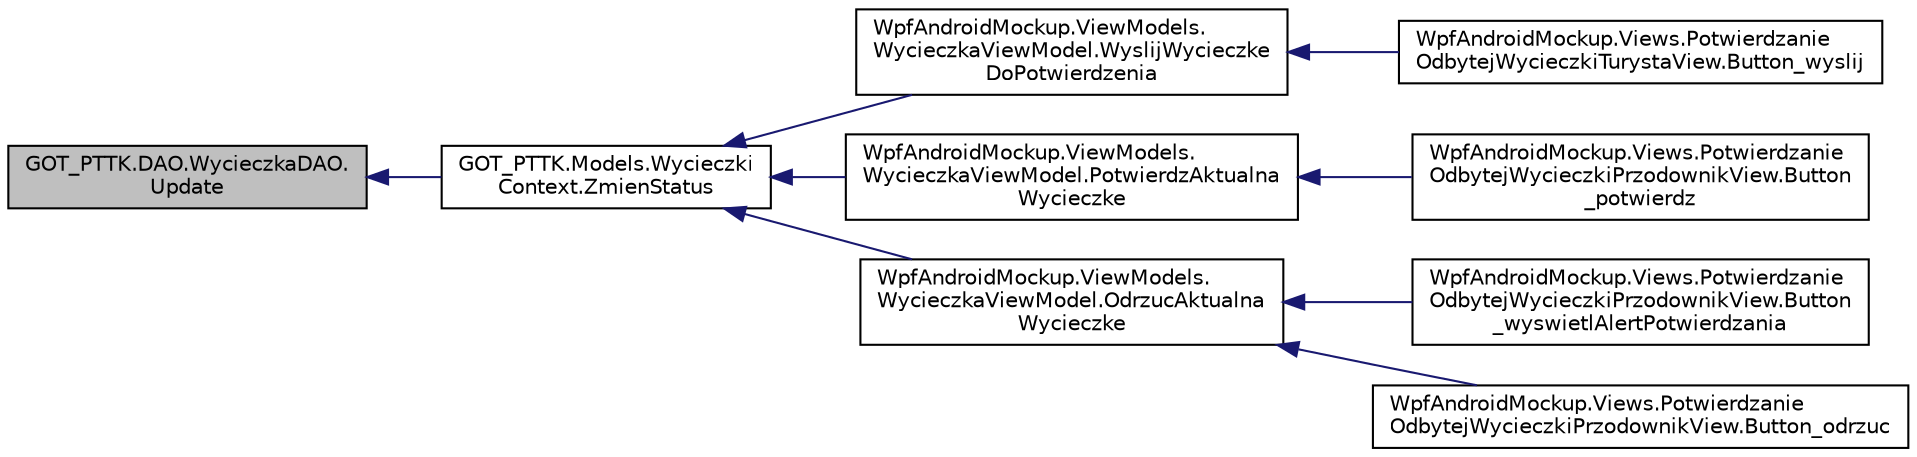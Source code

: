 digraph "GOT_PTTK.DAO.WycieczkaDAO.Update"
{
 // INTERACTIVE_SVG=YES
  edge [fontname="Helvetica",fontsize="10",labelfontname="Helvetica",labelfontsize="10"];
  node [fontname="Helvetica",fontsize="10",shape=record];
  rankdir="LR";
  Node20 [label="GOT_PTTK.DAO.WycieczkaDAO.\lUpdate",height=0.2,width=0.4,color="black", fillcolor="grey75", style="filled", fontcolor="black"];
  Node20 -> Node21 [dir="back",color="midnightblue",fontsize="10",style="solid",fontname="Helvetica"];
  Node21 [label="GOT_PTTK.Models.Wycieczki\lContext.ZmienStatus",height=0.2,width=0.4,color="black", fillcolor="white", style="filled",URL="$class_g_o_t___p_t_t_k_1_1_models_1_1_wycieczki_context.html#a1b96a755c598a0b8e6d87d29fed1f37c",tooltip="Zmienia status wycieczki o podanym identyfikatorze i przypisuje jej przodownika, który operację wykon..."];
  Node21 -> Node22 [dir="back",color="midnightblue",fontsize="10",style="solid",fontname="Helvetica"];
  Node22 [label="WpfAndroidMockup.ViewModels.\lWycieczkaViewModel.WyslijWycieczke\lDoPotwierdzenia",height=0.2,width=0.4,color="black", fillcolor="white", style="filled",URL="$class_wpf_android_mockup_1_1_view_models_1_1_wycieczka_view_model.html#af8dea5f237db50399986de14c279a0c7",tooltip="Wysyła przodonikowi wycieczkę do potwierdzenia "];
  Node22 -> Node23 [dir="back",color="midnightblue",fontsize="10",style="solid",fontname="Helvetica"];
  Node23 [label="WpfAndroidMockup.Views.Potwierdzanie\lOdbytejWycieczkiTurystaView.Button_wyslij",height=0.2,width=0.4,color="black", fillcolor="white", style="filled",URL="$class_wpf_android_mockup_1_1_views_1_1_potwierdzanie_odbytej_wycieczki_turysta_view.html#a4433a715ff1d62f8baf1571019a22268",tooltip="Logika przycisku przesyłania wycieczki do potwierdzenia porzodownikowi "];
  Node21 -> Node24 [dir="back",color="midnightblue",fontsize="10",style="solid",fontname="Helvetica"];
  Node24 [label="WpfAndroidMockup.ViewModels.\lWycieczkaViewModel.PotwierdzAktualna\lWycieczke",height=0.2,width=0.4,color="black", fillcolor="white", style="filled",URL="$class_wpf_android_mockup_1_1_view_models_1_1_wycieczka_view_model.html#af596383718c2111fedb24f056ae97a88",tooltip="Zmienia w bazie status aktualnej wycieczki na potwierdzoną przez przodownika "];
  Node24 -> Node25 [dir="back",color="midnightblue",fontsize="10",style="solid",fontname="Helvetica"];
  Node25 [label="WpfAndroidMockup.Views.Potwierdzanie\lOdbytejWycieczkiPrzodownikView.Button\l_potwierdz",height=0.2,width=0.4,color="black", fillcolor="white", style="filled",URL="$class_wpf_android_mockup_1_1_views_1_1_potwierdzanie_odbytej_wycieczki_przodownik_view.html#a145ca904e0ab6e5c6dd7fcead22e4b07",tooltip="Logika przycisku odpowiedzialnego za potwierdzanie odbycia wycieczki "];
  Node21 -> Node26 [dir="back",color="midnightblue",fontsize="10",style="solid",fontname="Helvetica"];
  Node26 [label="WpfAndroidMockup.ViewModels.\lWycieczkaViewModel.OdrzucAktualna\lWycieczke",height=0.2,width=0.4,color="black", fillcolor="white", style="filled",URL="$class_wpf_android_mockup_1_1_view_models_1_1_wycieczka_view_model.html#af20b7355b3ef7c1aa457277609ccf56d",tooltip="Zmienia w bazie status aktualnej wycieczki na niepotwierdzoną przez przodownika "];
  Node26 -> Node27 [dir="back",color="midnightblue",fontsize="10",style="solid",fontname="Helvetica"];
  Node27 [label="WpfAndroidMockup.Views.Potwierdzanie\lOdbytejWycieczkiPrzodownikView.Button\l_wyswietlAlertPotwierdzania",height=0.2,width=0.4,color="black", fillcolor="white", style="filled",URL="$class_wpf_android_mockup_1_1_views_1_1_potwierdzanie_odbytej_wycieczki_przodownik_view.html#a0365c58274ebf5390c50615c34590fd1",tooltip="Wyświetla okno do potwierdzania wycieczki przez przodownika "];
  Node26 -> Node28 [dir="back",color="midnightblue",fontsize="10",style="solid",fontname="Helvetica"];
  Node28 [label="WpfAndroidMockup.Views.Potwierdzanie\lOdbytejWycieczkiPrzodownikView.Button_odrzuc",height=0.2,width=0.4,color="black", fillcolor="white", style="filled",URL="$class_wpf_android_mockup_1_1_views_1_1_potwierdzanie_odbytej_wycieczki_przodownik_view.html#a442ce1d31e4b93fe2cd4a92a33370815",tooltip="Logika przycisku odpowiedzialnego za odrzucenie wycieczki "];
}
